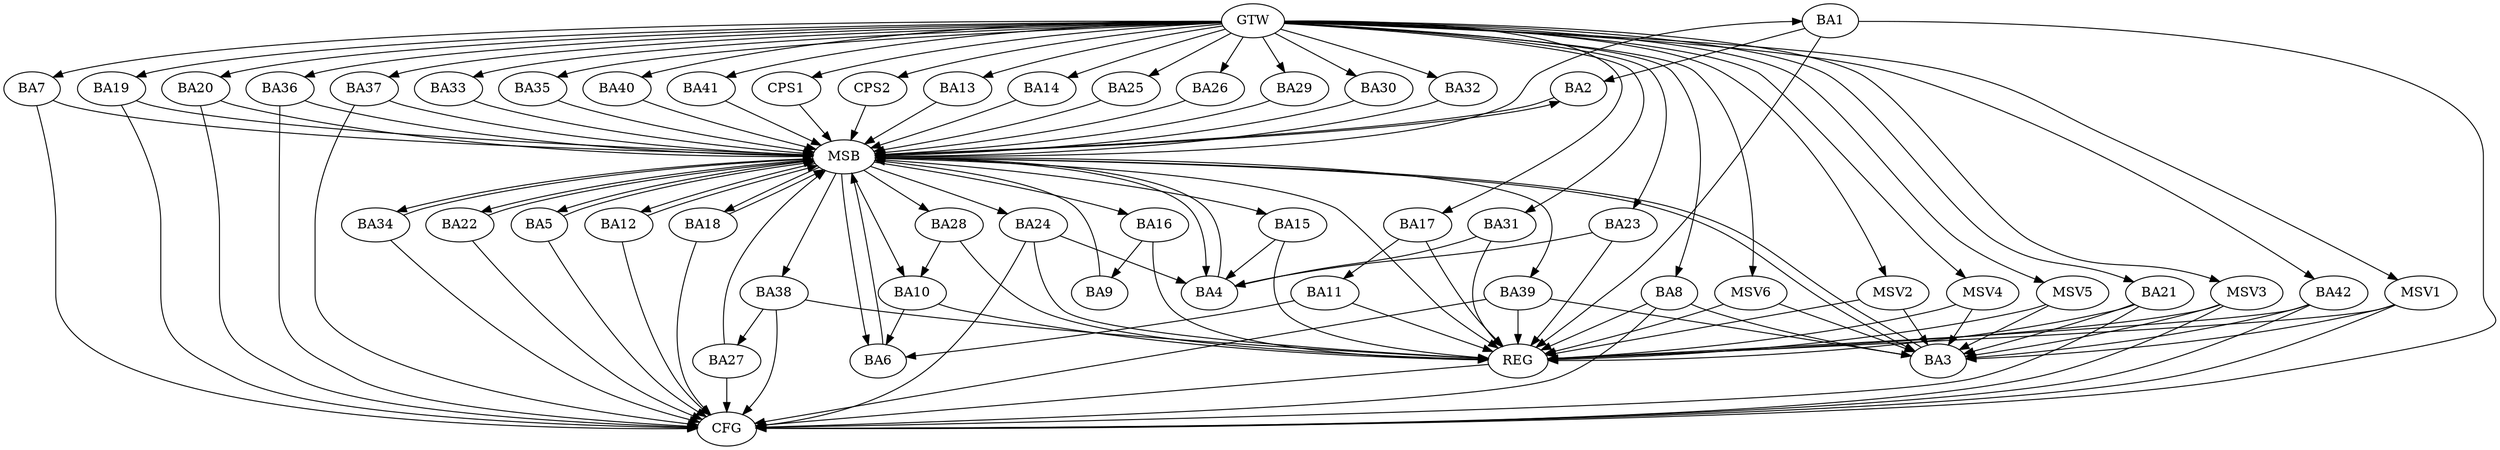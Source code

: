 strict digraph G {
  BA1 [ label="BA1" ];
  BA2 [ label="BA2" ];
  BA3 [ label="BA3" ];
  BA4 [ label="BA4" ];
  BA5 [ label="BA5" ];
  BA6 [ label="BA6" ];
  BA7 [ label="BA7" ];
  BA8 [ label="BA8" ];
  BA9 [ label="BA9" ];
  BA10 [ label="BA10" ];
  BA11 [ label="BA11" ];
  BA12 [ label="BA12" ];
  BA13 [ label="BA13" ];
  BA14 [ label="BA14" ];
  BA15 [ label="BA15" ];
  BA16 [ label="BA16" ];
  BA17 [ label="BA17" ];
  BA18 [ label="BA18" ];
  BA19 [ label="BA19" ];
  BA20 [ label="BA20" ];
  BA21 [ label="BA21" ];
  BA22 [ label="BA22" ];
  BA23 [ label="BA23" ];
  BA24 [ label="BA24" ];
  BA25 [ label="BA25" ];
  BA26 [ label="BA26" ];
  BA27 [ label="BA27" ];
  BA28 [ label="BA28" ];
  BA29 [ label="BA29" ];
  BA30 [ label="BA30" ];
  BA31 [ label="BA31" ];
  BA32 [ label="BA32" ];
  BA33 [ label="BA33" ];
  BA34 [ label="BA34" ];
  BA35 [ label="BA35" ];
  BA36 [ label="BA36" ];
  BA37 [ label="BA37" ];
  BA38 [ label="BA38" ];
  BA39 [ label="BA39" ];
  BA40 [ label="BA40" ];
  BA41 [ label="BA41" ];
  BA42 [ label="BA42" ];
  CPS1 [ label="CPS1" ];
  CPS2 [ label="CPS2" ];
  GTW [ label="GTW" ];
  REG [ label="REG" ];
  MSB [ label="MSB" ];
  CFG [ label="CFG" ];
  MSV1 [ label="MSV1" ];
  MSV2 [ label="MSV2" ];
  MSV3 [ label="MSV3" ];
  MSV4 [ label="MSV4" ];
  MSV5 [ label="MSV5" ];
  MSV6 [ label="MSV6" ];
  BA1 -> BA2;
  BA8 -> BA3;
  BA10 -> BA6;
  BA11 -> BA6;
  BA15 -> BA4;
  BA16 -> BA9;
  BA17 -> BA11;
  BA21 -> BA3;
  BA23 -> BA4;
  BA24 -> BA4;
  BA28 -> BA10;
  BA31 -> BA4;
  BA38 -> BA27;
  BA39 -> BA3;
  BA42 -> BA3;
  GTW -> BA7;
  GTW -> BA8;
  GTW -> BA13;
  GTW -> BA14;
  GTW -> BA17;
  GTW -> BA19;
  GTW -> BA20;
  GTW -> BA21;
  GTW -> BA23;
  GTW -> BA25;
  GTW -> BA26;
  GTW -> BA29;
  GTW -> BA30;
  GTW -> BA31;
  GTW -> BA32;
  GTW -> BA33;
  GTW -> BA35;
  GTW -> BA36;
  GTW -> BA37;
  GTW -> BA40;
  GTW -> BA41;
  GTW -> BA42;
  GTW -> CPS1;
  GTW -> CPS2;
  BA1 -> REG;
  BA8 -> REG;
  BA10 -> REG;
  BA11 -> REG;
  BA15 -> REG;
  BA16 -> REG;
  BA17 -> REG;
  BA21 -> REG;
  BA23 -> REG;
  BA24 -> REG;
  BA28 -> REG;
  BA31 -> REG;
  BA38 -> REG;
  BA39 -> REG;
  BA42 -> REG;
  BA2 -> MSB;
  MSB -> BA1;
  MSB -> REG;
  BA3 -> MSB;
  MSB -> BA2;
  BA4 -> MSB;
  MSB -> BA3;
  BA5 -> MSB;
  BA6 -> MSB;
  BA7 -> MSB;
  BA9 -> MSB;
  BA12 -> MSB;
  MSB -> BA4;
  BA13 -> MSB;
  BA14 -> MSB;
  BA18 -> MSB;
  BA19 -> MSB;
  MSB -> BA12;
  BA20 -> MSB;
  MSB -> BA18;
  BA22 -> MSB;
  MSB -> BA5;
  BA25 -> MSB;
  MSB -> BA24;
  BA26 -> MSB;
  MSB -> BA10;
  BA27 -> MSB;
  BA29 -> MSB;
  BA30 -> MSB;
  BA32 -> MSB;
  MSB -> BA6;
  BA33 -> MSB;
  BA34 -> MSB;
  BA35 -> MSB;
  BA36 -> MSB;
  MSB -> BA34;
  BA37 -> MSB;
  BA40 -> MSB;
  MSB -> BA39;
  BA41 -> MSB;
  MSB -> BA28;
  CPS1 -> MSB;
  MSB -> BA16;
  MSB -> BA15;
  CPS2 -> MSB;
  MSB -> BA22;
  MSB -> BA38;
  BA7 -> CFG;
  BA8 -> CFG;
  BA34 -> CFG;
  BA39 -> CFG;
  BA38 -> CFG;
  BA27 -> CFG;
  BA20 -> CFG;
  BA5 -> CFG;
  BA22 -> CFG;
  BA42 -> CFG;
  BA37 -> CFG;
  BA1 -> CFG;
  BA12 -> CFG;
  BA24 -> CFG;
  BA21 -> CFG;
  BA19 -> CFG;
  BA18 -> CFG;
  BA36 -> CFG;
  REG -> CFG;
  MSV1 -> BA3;
  MSV2 -> BA3;
  GTW -> MSV1;
  MSV1 -> REG;
  MSV1 -> CFG;
  GTW -> MSV2;
  MSV2 -> REG;
  MSV3 -> BA3;
  GTW -> MSV3;
  MSV3 -> REG;
  MSV3 -> CFG;
  MSV4 -> BA3;
  MSV5 -> BA3;
  GTW -> MSV4;
  MSV4 -> REG;
  GTW -> MSV5;
  MSV5 -> REG;
  MSV6 -> BA3;
  GTW -> MSV6;
  MSV6 -> REG;
}
